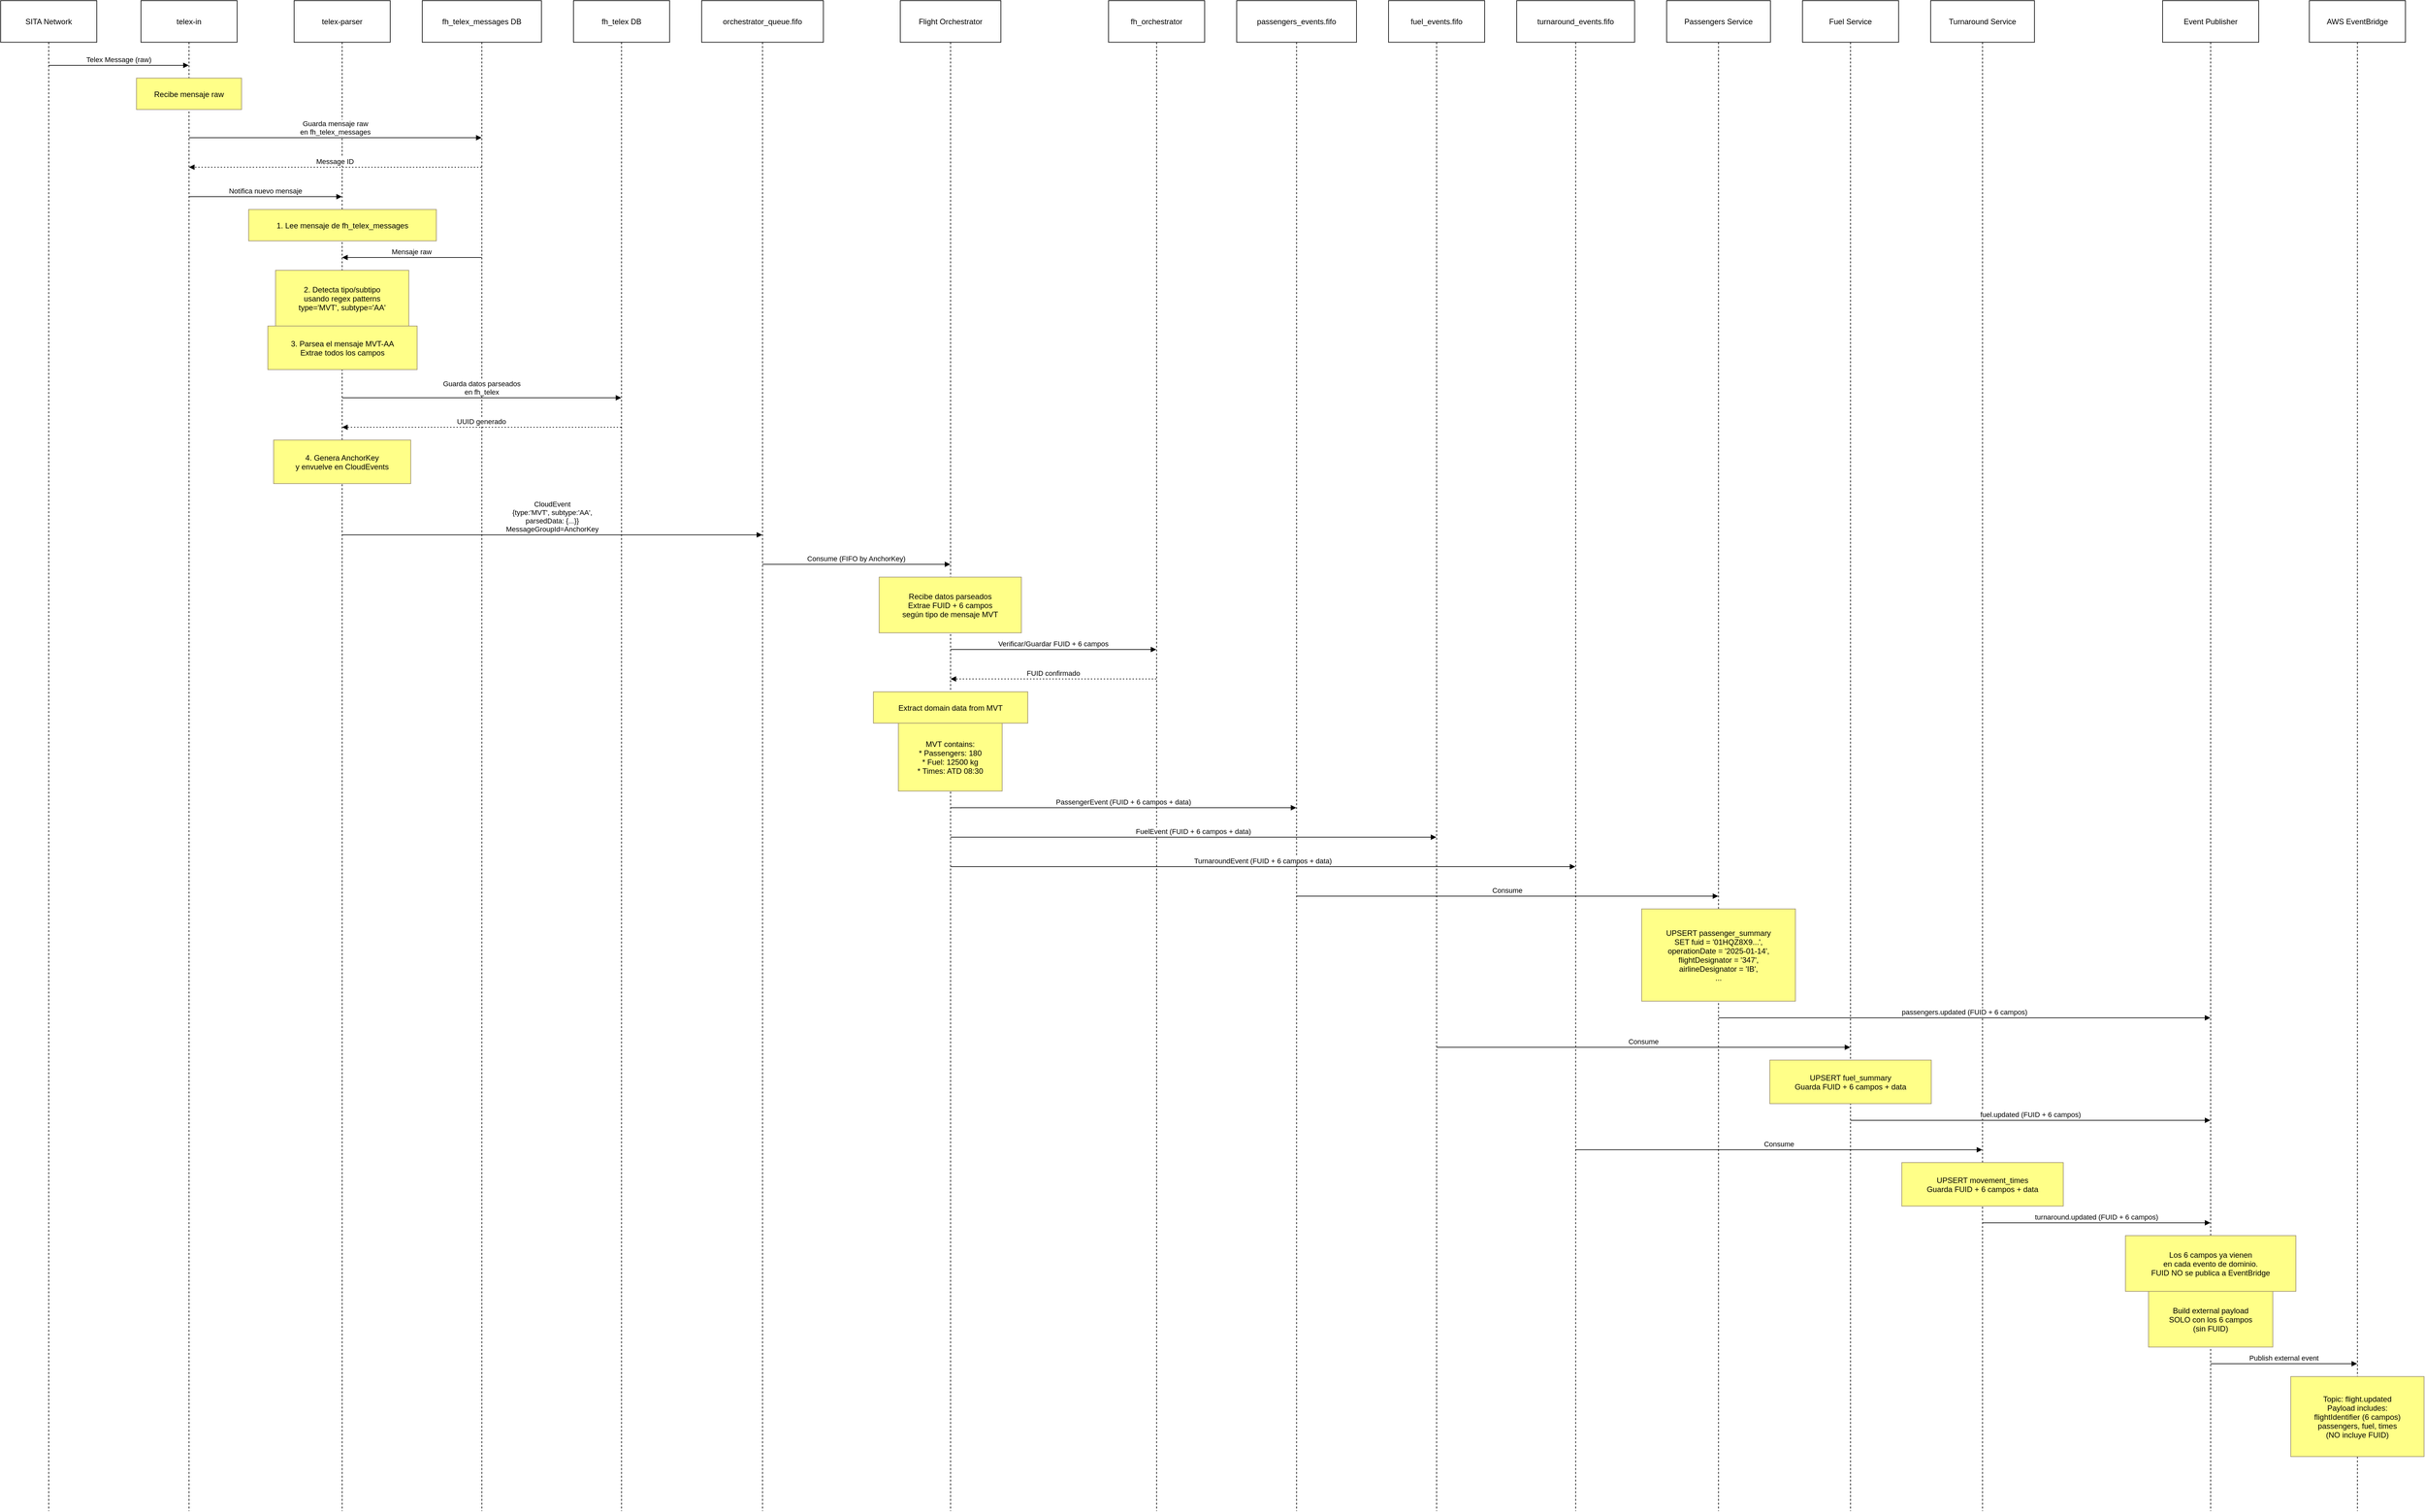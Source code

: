 <mxfile version="28.2.7">
  <diagram name="Page-1" id="MShjVqua6dN76zL4H0p4">
    <mxGraphModel dx="2476" dy="1120" grid="1" gridSize="10" guides="1" tooltips="1" connect="1" arrows="1" fold="1" page="1" pageScale="1" pageWidth="850" pageHeight="1100" math="0" shadow="0">
      <root>
        <mxCell id="0" />
        <mxCell id="1" parent="0" />
        <mxCell id="Yt73LQbdyz496-idZjtG-209" value="SITA Network" style="shape=umlLifeline;perimeter=lifelinePerimeter;whiteSpace=wrap;container=1;dropTarget=0;collapsible=0;recursiveResize=0;outlineConnect=0;portConstraint=eastwest;newEdgeStyle={&quot;edgeStyle&quot;:&quot;elbowEdgeStyle&quot;,&quot;elbow&quot;:&quot;vertical&quot;,&quot;curved&quot;:0,&quot;rounded&quot;:0};size=65;" vertex="1" parent="1">
          <mxGeometry x="20" y="1090" width="150" height="2358" as="geometry" />
        </mxCell>
        <mxCell id="Yt73LQbdyz496-idZjtG-210" value="telex-in" style="shape=umlLifeline;perimeter=lifelinePerimeter;whiteSpace=wrap;container=1;dropTarget=0;collapsible=0;recursiveResize=0;outlineConnect=0;portConstraint=eastwest;newEdgeStyle={&quot;edgeStyle&quot;:&quot;elbowEdgeStyle&quot;,&quot;elbow&quot;:&quot;vertical&quot;,&quot;curved&quot;:0,&quot;rounded&quot;:0};size=65;" vertex="1" parent="1">
          <mxGeometry x="239" y="1090" width="150" height="2358" as="geometry" />
        </mxCell>
        <mxCell id="Yt73LQbdyz496-idZjtG-211" value="telex-parser" style="shape=umlLifeline;perimeter=lifelinePerimeter;whiteSpace=wrap;container=1;dropTarget=0;collapsible=0;recursiveResize=0;outlineConnect=0;portConstraint=eastwest;newEdgeStyle={&quot;edgeStyle&quot;:&quot;elbowEdgeStyle&quot;,&quot;elbow&quot;:&quot;vertical&quot;,&quot;curved&quot;:0,&quot;rounded&quot;:0};size=65;" vertex="1" parent="1">
          <mxGeometry x="478" y="1090" width="150" height="2358" as="geometry" />
        </mxCell>
        <mxCell id="Yt73LQbdyz496-idZjtG-212" value="fh_telex_messages DB" style="shape=umlLifeline;perimeter=lifelinePerimeter;whiteSpace=wrap;container=1;dropTarget=0;collapsible=0;recursiveResize=0;outlineConnect=0;portConstraint=eastwest;newEdgeStyle={&quot;edgeStyle&quot;:&quot;elbowEdgeStyle&quot;,&quot;elbow&quot;:&quot;vertical&quot;,&quot;curved&quot;:0,&quot;rounded&quot;:0};size=65;" vertex="1" parent="1">
          <mxGeometry x="678" y="1090" width="186" height="2358" as="geometry" />
        </mxCell>
        <mxCell id="Yt73LQbdyz496-idZjtG-213" value="fh_telex DB" style="shape=umlLifeline;perimeter=lifelinePerimeter;whiteSpace=wrap;container=1;dropTarget=0;collapsible=0;recursiveResize=0;outlineConnect=0;portConstraint=eastwest;newEdgeStyle={&quot;edgeStyle&quot;:&quot;elbowEdgeStyle&quot;,&quot;elbow&quot;:&quot;vertical&quot;,&quot;curved&quot;:0,&quot;rounded&quot;:0};size=65;" vertex="1" parent="1">
          <mxGeometry x="914" y="1090" width="150" height="2358" as="geometry" />
        </mxCell>
        <mxCell id="Yt73LQbdyz496-idZjtG-214" value="orchestrator_queue.fifo" style="shape=umlLifeline;perimeter=lifelinePerimeter;whiteSpace=wrap;container=1;dropTarget=0;collapsible=0;recursiveResize=0;outlineConnect=0;portConstraint=eastwest;newEdgeStyle={&quot;edgeStyle&quot;:&quot;elbowEdgeStyle&quot;,&quot;elbow&quot;:&quot;vertical&quot;,&quot;curved&quot;:0,&quot;rounded&quot;:0};size=65;" vertex="1" parent="1">
          <mxGeometry x="1114" y="1090" width="190" height="2358" as="geometry" />
        </mxCell>
        <mxCell id="Yt73LQbdyz496-idZjtG-215" value="Flight Orchestrator" style="shape=umlLifeline;perimeter=lifelinePerimeter;whiteSpace=wrap;container=1;dropTarget=0;collapsible=0;recursiveResize=0;outlineConnect=0;portConstraint=eastwest;newEdgeStyle={&quot;edgeStyle&quot;:&quot;elbowEdgeStyle&quot;,&quot;elbow&quot;:&quot;vertical&quot;,&quot;curved&quot;:0,&quot;rounded&quot;:0};size=65;" vertex="1" parent="1">
          <mxGeometry x="1424" y="1090" width="157" height="2358" as="geometry" />
        </mxCell>
        <mxCell id="Yt73LQbdyz496-idZjtG-216" value="fh_orchestrator" style="shape=umlLifeline;perimeter=lifelinePerimeter;whiteSpace=wrap;container=1;dropTarget=0;collapsible=0;recursiveResize=0;outlineConnect=0;portConstraint=eastwest;newEdgeStyle={&quot;edgeStyle&quot;:&quot;elbowEdgeStyle&quot;,&quot;elbow&quot;:&quot;vertical&quot;,&quot;curved&quot;:0,&quot;rounded&quot;:0};size=65;" vertex="1" parent="1">
          <mxGeometry x="1749" y="1090" width="150" height="2358" as="geometry" />
        </mxCell>
        <mxCell id="Yt73LQbdyz496-idZjtG-217" value="passengers_events.fifo" style="shape=umlLifeline;perimeter=lifelinePerimeter;whiteSpace=wrap;container=1;dropTarget=0;collapsible=0;recursiveResize=0;outlineConnect=0;portConstraint=eastwest;newEdgeStyle={&quot;edgeStyle&quot;:&quot;elbowEdgeStyle&quot;,&quot;elbow&quot;:&quot;vertical&quot;,&quot;curved&quot;:0,&quot;rounded&quot;:0};size=65;" vertex="1" parent="1">
          <mxGeometry x="1949" y="1090" width="187" height="2358" as="geometry" />
        </mxCell>
        <mxCell id="Yt73LQbdyz496-idZjtG-218" value="fuel_events.fifo" style="shape=umlLifeline;perimeter=lifelinePerimeter;whiteSpace=wrap;container=1;dropTarget=0;collapsible=0;recursiveResize=0;outlineConnect=0;portConstraint=eastwest;newEdgeStyle={&quot;edgeStyle&quot;:&quot;elbowEdgeStyle&quot;,&quot;elbow&quot;:&quot;vertical&quot;,&quot;curved&quot;:0,&quot;rounded&quot;:0};size=65;" vertex="1" parent="1">
          <mxGeometry x="2186" y="1090" width="150" height="2358" as="geometry" />
        </mxCell>
        <mxCell id="Yt73LQbdyz496-idZjtG-219" value="turnaround_events.fifo" style="shape=umlLifeline;perimeter=lifelinePerimeter;whiteSpace=wrap;container=1;dropTarget=0;collapsible=0;recursiveResize=0;outlineConnect=0;portConstraint=eastwest;newEdgeStyle={&quot;edgeStyle&quot;:&quot;elbowEdgeStyle&quot;,&quot;elbow&quot;:&quot;vertical&quot;,&quot;curved&quot;:0,&quot;rounded&quot;:0};size=65;" vertex="1" parent="1">
          <mxGeometry x="2386" y="1090" width="184" height="2358" as="geometry" />
        </mxCell>
        <mxCell id="Yt73LQbdyz496-idZjtG-220" value="Passengers Service" style="shape=umlLifeline;perimeter=lifelinePerimeter;whiteSpace=wrap;container=1;dropTarget=0;collapsible=0;recursiveResize=0;outlineConnect=0;portConstraint=eastwest;newEdgeStyle={&quot;edgeStyle&quot;:&quot;elbowEdgeStyle&quot;,&quot;elbow&quot;:&quot;vertical&quot;,&quot;curved&quot;:0,&quot;rounded&quot;:0};size=65;" vertex="1" parent="1">
          <mxGeometry x="2620" y="1090" width="162" height="2358" as="geometry" />
        </mxCell>
        <mxCell id="Yt73LQbdyz496-idZjtG-221" value="Fuel Service" style="shape=umlLifeline;perimeter=lifelinePerimeter;whiteSpace=wrap;container=1;dropTarget=0;collapsible=0;recursiveResize=0;outlineConnect=0;portConstraint=eastwest;newEdgeStyle={&quot;edgeStyle&quot;:&quot;elbowEdgeStyle&quot;,&quot;elbow&quot;:&quot;vertical&quot;,&quot;curved&quot;:0,&quot;rounded&quot;:0};size=65;" vertex="1" parent="1">
          <mxGeometry x="2832" y="1090" width="150" height="2358" as="geometry" />
        </mxCell>
        <mxCell id="Yt73LQbdyz496-idZjtG-222" value="Turnaround Service" style="shape=umlLifeline;perimeter=lifelinePerimeter;whiteSpace=wrap;container=1;dropTarget=0;collapsible=0;recursiveResize=0;outlineConnect=0;portConstraint=eastwest;newEdgeStyle={&quot;edgeStyle&quot;:&quot;elbowEdgeStyle&quot;,&quot;elbow&quot;:&quot;vertical&quot;,&quot;curved&quot;:0,&quot;rounded&quot;:0};size=65;" vertex="1" parent="1">
          <mxGeometry x="3032" y="1090" width="162" height="2358" as="geometry" />
        </mxCell>
        <mxCell id="Yt73LQbdyz496-idZjtG-223" value="Event Publisher" style="shape=umlLifeline;perimeter=lifelinePerimeter;whiteSpace=wrap;container=1;dropTarget=0;collapsible=0;recursiveResize=0;outlineConnect=0;portConstraint=eastwest;newEdgeStyle={&quot;edgeStyle&quot;:&quot;elbowEdgeStyle&quot;,&quot;elbow&quot;:&quot;vertical&quot;,&quot;curved&quot;:0,&quot;rounded&quot;:0};size=65;" vertex="1" parent="1">
          <mxGeometry x="3394" y="1090" width="150" height="2358" as="geometry" />
        </mxCell>
        <mxCell id="Yt73LQbdyz496-idZjtG-224" value="AWS EventBridge" style="shape=umlLifeline;perimeter=lifelinePerimeter;whiteSpace=wrap;container=1;dropTarget=0;collapsible=0;recursiveResize=0;outlineConnect=0;portConstraint=eastwest;newEdgeStyle={&quot;edgeStyle&quot;:&quot;elbowEdgeStyle&quot;,&quot;elbow&quot;:&quot;vertical&quot;,&quot;curved&quot;:0,&quot;rounded&quot;:0};size=65;" vertex="1" parent="1">
          <mxGeometry x="3623" y="1090" width="150" height="2358" as="geometry" />
        </mxCell>
        <mxCell id="Yt73LQbdyz496-idZjtG-225" value="Telex Message (raw)" style="verticalAlign=bottom;edgeStyle=elbowEdgeStyle;elbow=vertical;curved=0;rounded=0;endArrow=block;" edge="1" parent="1" source="Yt73LQbdyz496-idZjtG-209" target="Yt73LQbdyz496-idZjtG-210">
          <mxGeometry relative="1" as="geometry">
            <Array as="points">
              <mxPoint x="213" y="1191" />
            </Array>
          </mxGeometry>
        </mxCell>
        <mxCell id="Yt73LQbdyz496-idZjtG-226" value="Guarda mensaje raw&#xa;en fh_telex_messages" style="verticalAlign=bottom;edgeStyle=elbowEdgeStyle;elbow=vertical;curved=0;rounded=0;endArrow=block;" edge="1" parent="1" source="Yt73LQbdyz496-idZjtG-210" target="Yt73LQbdyz496-idZjtG-212">
          <mxGeometry relative="1" as="geometry">
            <Array as="points">
              <mxPoint x="551" y="1304" />
            </Array>
          </mxGeometry>
        </mxCell>
        <mxCell id="Yt73LQbdyz496-idZjtG-227" value="Message ID" style="verticalAlign=bottom;edgeStyle=elbowEdgeStyle;elbow=vertical;curved=0;rounded=0;dashed=1;dashPattern=2 3;endArrow=block;" edge="1" parent="1" source="Yt73LQbdyz496-idZjtG-212" target="Yt73LQbdyz496-idZjtG-210">
          <mxGeometry relative="1" as="geometry">
            <Array as="points">
              <mxPoint x="554" y="1350" />
            </Array>
          </mxGeometry>
        </mxCell>
        <mxCell id="Yt73LQbdyz496-idZjtG-228" value="Notifica nuevo mensaje" style="verticalAlign=bottom;edgeStyle=elbowEdgeStyle;elbow=vertical;curved=0;rounded=0;endArrow=block;" edge="1" parent="1" source="Yt73LQbdyz496-idZjtG-210" target="Yt73LQbdyz496-idZjtG-211">
          <mxGeometry relative="1" as="geometry">
            <Array as="points">
              <mxPoint x="442" y="1396" />
            </Array>
          </mxGeometry>
        </mxCell>
        <mxCell id="Yt73LQbdyz496-idZjtG-229" value="Mensaje raw" style="verticalAlign=bottom;edgeStyle=elbowEdgeStyle;elbow=vertical;curved=0;rounded=0;endArrow=block;" edge="1" parent="1" source="Yt73LQbdyz496-idZjtG-212" target="Yt73LQbdyz496-idZjtG-211">
          <mxGeometry relative="1" as="geometry">
            <Array as="points">
              <mxPoint x="674" y="1491" />
            </Array>
          </mxGeometry>
        </mxCell>
        <mxCell id="Yt73LQbdyz496-idZjtG-230" value="Guarda datos parseados&#xa;en fh_telex" style="verticalAlign=bottom;edgeStyle=elbowEdgeStyle;elbow=vertical;curved=0;rounded=0;endArrow=block;" edge="1" parent="1" source="Yt73LQbdyz496-idZjtG-211" target="Yt73LQbdyz496-idZjtG-213">
          <mxGeometry relative="1" as="geometry">
            <Array as="points">
              <mxPoint x="780" y="1710" />
            </Array>
          </mxGeometry>
        </mxCell>
        <mxCell id="Yt73LQbdyz496-idZjtG-231" value="UUID generado" style="verticalAlign=bottom;edgeStyle=elbowEdgeStyle;elbow=vertical;curved=0;rounded=0;dashed=1;dashPattern=2 3;endArrow=block;" edge="1" parent="1" source="Yt73LQbdyz496-idZjtG-213" target="Yt73LQbdyz496-idZjtG-211">
          <mxGeometry relative="1" as="geometry">
            <Array as="points">
              <mxPoint x="783" y="1756" />
            </Array>
          </mxGeometry>
        </mxCell>
        <mxCell id="Yt73LQbdyz496-idZjtG-232" value="CloudEvent&#xa;{type:&#39;MVT&#39;, subtype:&#39;AA&#39;,&#xa;parsedData: {...}}&#xa;MessageGroupId=AnchorKey" style="verticalAlign=bottom;edgeStyle=elbowEdgeStyle;elbow=vertical;curved=0;rounded=0;endArrow=block;" edge="1" parent="1" source="Yt73LQbdyz496-idZjtG-211" target="Yt73LQbdyz496-idZjtG-214">
          <mxGeometry relative="1" as="geometry">
            <Array as="points">
              <mxPoint x="890" y="1924" />
            </Array>
          </mxGeometry>
        </mxCell>
        <mxCell id="Yt73LQbdyz496-idZjtG-233" value="Consume (FIFO by AnchorKey)" style="verticalAlign=bottom;edgeStyle=elbowEdgeStyle;elbow=vertical;curved=0;rounded=0;endArrow=block;" edge="1" parent="1" source="Yt73LQbdyz496-idZjtG-214" target="Yt73LQbdyz496-idZjtG-215">
          <mxGeometry relative="1" as="geometry">
            <Array as="points">
              <mxPoint x="1364" y="1970" />
            </Array>
          </mxGeometry>
        </mxCell>
        <mxCell id="Yt73LQbdyz496-idZjtG-234" value="Verificar/Guardar FUID + 6 campos" style="verticalAlign=bottom;edgeStyle=elbowEdgeStyle;elbow=vertical;curved=0;rounded=0;endArrow=block;" edge="1" parent="1" source="Yt73LQbdyz496-idZjtG-215" target="Yt73LQbdyz496-idZjtG-216">
          <mxGeometry relative="1" as="geometry">
            <Array as="points">
              <mxPoint x="1672" y="2103" />
            </Array>
          </mxGeometry>
        </mxCell>
        <mxCell id="Yt73LQbdyz496-idZjtG-235" value="FUID confirmado" style="verticalAlign=bottom;edgeStyle=elbowEdgeStyle;elbow=vertical;curved=0;rounded=0;dashed=1;dashPattern=2 3;endArrow=block;" edge="1" parent="1" source="Yt73LQbdyz496-idZjtG-216" target="Yt73LQbdyz496-idZjtG-215">
          <mxGeometry relative="1" as="geometry">
            <Array as="points">
              <mxPoint x="1675" y="2149" />
            </Array>
          </mxGeometry>
        </mxCell>
        <mxCell id="Yt73LQbdyz496-idZjtG-236" value="PassengerEvent (FUID + 6 campos + data)" style="verticalAlign=bottom;edgeStyle=elbowEdgeStyle;elbow=vertical;curved=0;rounded=0;endArrow=block;" edge="1" parent="1" source="Yt73LQbdyz496-idZjtG-215" target="Yt73LQbdyz496-idZjtG-217">
          <mxGeometry relative="1" as="geometry">
            <Array as="points">
              <mxPoint x="1781" y="2350" />
            </Array>
          </mxGeometry>
        </mxCell>
        <mxCell id="Yt73LQbdyz496-idZjtG-237" value="FuelEvent (FUID + 6 campos + data)" style="verticalAlign=bottom;edgeStyle=elbowEdgeStyle;elbow=vertical;curved=0;rounded=0;endArrow=block;" edge="1" parent="1" source="Yt73LQbdyz496-idZjtG-215" target="Yt73LQbdyz496-idZjtG-218">
          <mxGeometry relative="1" as="geometry">
            <Array as="points">
              <mxPoint x="1890" y="2396" />
            </Array>
          </mxGeometry>
        </mxCell>
        <mxCell id="Yt73LQbdyz496-idZjtG-238" value="TurnaroundEvent (FUID + 6 campos + data)" style="verticalAlign=bottom;edgeStyle=elbowEdgeStyle;elbow=vertical;curved=0;rounded=0;endArrow=block;" edge="1" parent="1" source="Yt73LQbdyz496-idZjtG-215" target="Yt73LQbdyz496-idZjtG-219">
          <mxGeometry relative="1" as="geometry">
            <Array as="points">
              <mxPoint x="1999" y="2442" />
            </Array>
          </mxGeometry>
        </mxCell>
        <mxCell id="Yt73LQbdyz496-idZjtG-239" value="Consume" style="verticalAlign=bottom;edgeStyle=elbowEdgeStyle;elbow=vertical;curved=0;rounded=0;endArrow=block;" edge="1" parent="1" source="Yt73LQbdyz496-idZjtG-217" target="Yt73LQbdyz496-idZjtG-220">
          <mxGeometry relative="1" as="geometry">
            <Array as="points">
              <mxPoint x="2380" y="2488" />
            </Array>
          </mxGeometry>
        </mxCell>
        <mxCell id="Yt73LQbdyz496-idZjtG-240" value="passengers.updated (FUID + 6 campos)" style="verticalAlign=bottom;edgeStyle=elbowEdgeStyle;elbow=vertical;curved=0;rounded=0;endArrow=block;" edge="1" parent="1" source="Yt73LQbdyz496-idZjtG-220" target="Yt73LQbdyz496-idZjtG-223">
          <mxGeometry relative="1" as="geometry">
            <Array as="points">
              <mxPoint x="3094" y="2678" />
            </Array>
          </mxGeometry>
        </mxCell>
        <mxCell id="Yt73LQbdyz496-idZjtG-241" value="Consume" style="verticalAlign=bottom;edgeStyle=elbowEdgeStyle;elbow=vertical;curved=0;rounded=0;endArrow=block;" edge="1" parent="1" source="Yt73LQbdyz496-idZjtG-218" target="Yt73LQbdyz496-idZjtG-221">
          <mxGeometry relative="1" as="geometry">
            <Array as="points">
              <mxPoint x="2593" y="2724" />
            </Array>
          </mxGeometry>
        </mxCell>
        <mxCell id="Yt73LQbdyz496-idZjtG-242" value="fuel.updated (FUID + 6 campos)" style="verticalAlign=bottom;edgeStyle=elbowEdgeStyle;elbow=vertical;curved=0;rounded=0;endArrow=block;" edge="1" parent="1" source="Yt73LQbdyz496-idZjtG-221" target="Yt73LQbdyz496-idZjtG-223">
          <mxGeometry relative="1" as="geometry">
            <Array as="points">
              <mxPoint x="3197" y="2838" />
            </Array>
          </mxGeometry>
        </mxCell>
        <mxCell id="Yt73LQbdyz496-idZjtG-243" value="Consume" style="verticalAlign=bottom;edgeStyle=elbowEdgeStyle;elbow=vertical;curved=0;rounded=0;endArrow=block;" edge="1" parent="1" source="Yt73LQbdyz496-idZjtG-219" target="Yt73LQbdyz496-idZjtG-222">
          <mxGeometry relative="1" as="geometry">
            <Array as="points">
              <mxPoint x="2804" y="2884" />
            </Array>
          </mxGeometry>
        </mxCell>
        <mxCell id="Yt73LQbdyz496-idZjtG-244" value="turnaround.updated (FUID + 6 campos)" style="verticalAlign=bottom;edgeStyle=elbowEdgeStyle;elbow=vertical;curved=0;rounded=0;endArrow=block;" edge="1" parent="1" source="Yt73LQbdyz496-idZjtG-222" target="Yt73LQbdyz496-idZjtG-223">
          <mxGeometry relative="1" as="geometry">
            <Array as="points">
              <mxPoint x="3300" y="2998" />
            </Array>
          </mxGeometry>
        </mxCell>
        <mxCell id="Yt73LQbdyz496-idZjtG-245" value="Publish external event" style="verticalAlign=bottom;edgeStyle=elbowEdgeStyle;elbow=vertical;curved=0;rounded=0;endArrow=block;" edge="1" parent="1" source="Yt73LQbdyz496-idZjtG-223" target="Yt73LQbdyz496-idZjtG-224">
          <mxGeometry relative="1" as="geometry">
            <Array as="points">
              <mxPoint x="3592" y="3218" />
            </Array>
          </mxGeometry>
        </mxCell>
        <mxCell id="Yt73LQbdyz496-idZjtG-246" value="Recibe mensaje raw" style="fillColor=#ffff88;strokeColor=#9E916F;" vertex="1" parent="1">
          <mxGeometry x="232" y="1211" width="164" height="49" as="geometry" />
        </mxCell>
        <mxCell id="Yt73LQbdyz496-idZjtG-247" value="1. Lee mensaje de fh_telex_messages" style="fillColor=#ffff88;strokeColor=#9E916F;" vertex="1" parent="1">
          <mxGeometry x="407" y="1416" width="293" height="49" as="geometry" />
        </mxCell>
        <mxCell id="Yt73LQbdyz496-idZjtG-248" value="2. Detecta tipo/subtipo&#xa;usando regex patterns&#xa;type=&#39;MVT&#39;, subtype=&#39;AA&#39;" style="fillColor=#ffff88;strokeColor=#9E916F;" vertex="1" parent="1">
          <mxGeometry x="449" y="1511" width="208" height="87" as="geometry" />
        </mxCell>
        <mxCell id="Yt73LQbdyz496-idZjtG-249" value="3. Parsea el mensaje MVT-AA&#xa;Extrae todos los campos" style="fillColor=#ffff88;strokeColor=#9E916F;" vertex="1" parent="1">
          <mxGeometry x="437" y="1598" width="233" height="68" as="geometry" />
        </mxCell>
        <mxCell id="Yt73LQbdyz496-idZjtG-250" value="4. Genera AnchorKey&#xa;y envuelve en CloudEvents" style="fillColor=#ffff88;strokeColor=#9E916F;" vertex="1" parent="1">
          <mxGeometry x="446" y="1776" width="214" height="68" as="geometry" />
        </mxCell>
        <mxCell id="Yt73LQbdyz496-idZjtG-251" value="Recibe datos parseados&#xa;Extrae FUID + 6 campos&#xa;según tipo de mensaje MVT" style="fillColor=#ffff88;strokeColor=#9E916F;" vertex="1" parent="1">
          <mxGeometry x="1391" y="1990" width="222" height="87" as="geometry" />
        </mxCell>
        <mxCell id="Yt73LQbdyz496-idZjtG-252" value="Extract domain data from MVT" style="fillColor=#ffff88;strokeColor=#9E916F;" vertex="1" parent="1">
          <mxGeometry x="1382" y="2169" width="241" height="49" as="geometry" />
        </mxCell>
        <mxCell id="Yt73LQbdyz496-idZjtG-253" value="MVT contains:&#xa;* Passengers: 180&#xa;* Fuel: 12500 kg&#xa;* Times: ATD 08:30" style="fillColor=#ffff88;strokeColor=#9E916F;" vertex="1" parent="1">
          <mxGeometry x="1421" y="2218" width="162" height="106" as="geometry" />
        </mxCell>
        <mxCell id="Yt73LQbdyz496-idZjtG-254" value="UPSERT passenger_summary&#xa;SET fuid = &#39;01HQZ8X9...&#39;,&#xa;operationDate = &#39;2025-01-14&#39;,&#xa;flightDesignator = &#39;347&#39;,&#xa;airlineDesignator = &#39;IB&#39;,&#xa;..." style="fillColor=#ffff88;strokeColor=#9E916F;" vertex="1" parent="1">
          <mxGeometry x="2581" y="2508" width="240" height="144" as="geometry" />
        </mxCell>
        <mxCell id="Yt73LQbdyz496-idZjtG-255" value="UPSERT fuel_summary&#xa;Guarda FUID + 6 campos + data" style="fillColor=#ffff88;strokeColor=#9E916F;" vertex="1" parent="1">
          <mxGeometry x="2781" y="2744" width="252" height="68" as="geometry" />
        </mxCell>
        <mxCell id="Yt73LQbdyz496-idZjtG-256" value="UPSERT movement_times&#xa;Guarda FUID + 6 campos + data" style="fillColor=#ffff88;strokeColor=#9E916F;" vertex="1" parent="1">
          <mxGeometry x="2987" y="2904" width="252" height="68" as="geometry" />
        </mxCell>
        <mxCell id="Yt73LQbdyz496-idZjtG-257" value="Los 6 campos ya vienen&#xa;en cada evento de dominio.&#xa;FUID NO se publica a EventBridge" style="fillColor=#ffff88;strokeColor=#9E916F;" vertex="1" parent="1">
          <mxGeometry x="3336" y="3018" width="266" height="87" as="geometry" />
        </mxCell>
        <mxCell id="Yt73LQbdyz496-idZjtG-258" value="Build external payload&#xa;SOLO con los 6 campos&#xa;(sin FUID)" style="fillColor=#ffff88;strokeColor=#9E916F;" vertex="1" parent="1">
          <mxGeometry x="3372" y="3105" width="194" height="87" as="geometry" />
        </mxCell>
        <mxCell id="Yt73LQbdyz496-idZjtG-259" value="Topic: flight.updated&#xa;Payload includes:&#xa;flightIdentifier (6 campos)&#xa;passengers, fuel, times&#xa;(NO incluye FUID)" style="fillColor=#ffff88;strokeColor=#9E916F;" vertex="1" parent="1">
          <mxGeometry x="3594" y="3238" width="208" height="125" as="geometry" />
        </mxCell>
      </root>
    </mxGraphModel>
  </diagram>
</mxfile>
